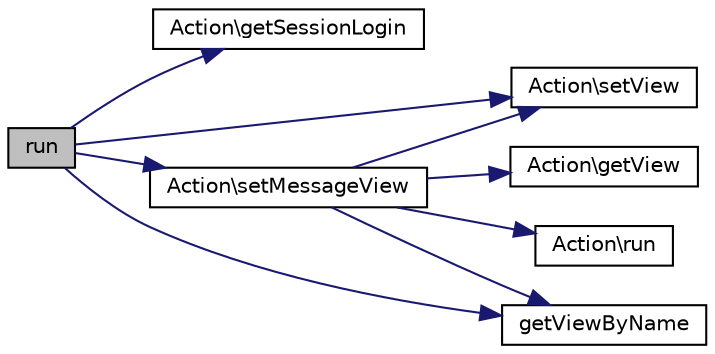 digraph "run"
{
  edge [fontname="Helvetica",fontsize="10",labelfontname="Helvetica",labelfontsize="10"];
  node [fontname="Helvetica",fontsize="10",shape=record];
  rankdir="LR";
  Node1 [label="run",height=0.2,width=0.4,color="black", fillcolor="grey75", style="filled", fontcolor="black"];
  Node1 -> Node2 [color="midnightblue",fontsize="10",style="solid",fontname="Helvetica"];
  Node2 [label="Action\\getSessionLogin",height=0.2,width=0.4,color="black", fillcolor="white", style="filled",URL="$class_action.html#abec1ed09810935f5b52a22ca84c999e5"];
  Node1 -> Node3 [color="midnightblue",fontsize="10",style="solid",fontname="Helvetica"];
  Node3 [label="Action\\setMessageView",height=0.2,width=0.4,color="black", fillcolor="white", style="filled",URL="$class_action.html#a9bd2ebdc8cb9836ba9b0f1d574fb1116"];
  Node3 -> Node4 [color="midnightblue",fontsize="10",style="solid",fontname="Helvetica"];
  Node4 [label="Action\\setView",height=0.2,width=0.4,color="black", fillcolor="white", style="filled",URL="$class_action.html#ab7b32659820de59ffe097cd1848f5d36"];
  Node3 -> Node5 [color="midnightblue",fontsize="10",style="solid",fontname="Helvetica"];
  Node5 [label="getViewByName",height=0.2,width=0.4,color="black", fillcolor="white", style="filled",URL="$index_8php.html#acd373d3719c9e82f9b8fac2542d8ebae"];
  Node3 -> Node6 [color="midnightblue",fontsize="10",style="solid",fontname="Helvetica"];
  Node6 [label="Action\\getView",height=0.2,width=0.4,color="black", fillcolor="white", style="filled",URL="$class_action.html#a50677812ea3f0258f7d03bbac5265413"];
  Node3 -> Node7 [color="midnightblue",fontsize="10",style="solid",fontname="Helvetica"];
  Node7 [label="Action\\run",height=0.2,width=0.4,color="black", fillcolor="white", style="filled",URL="$class_action.html#afb0fafe7e02a3ae1993c01c19fad2bae"];
  Node1 -> Node4 [color="midnightblue",fontsize="10",style="solid",fontname="Helvetica"];
  Node1 -> Node5 [color="midnightblue",fontsize="10",style="solid",fontname="Helvetica"];
}
